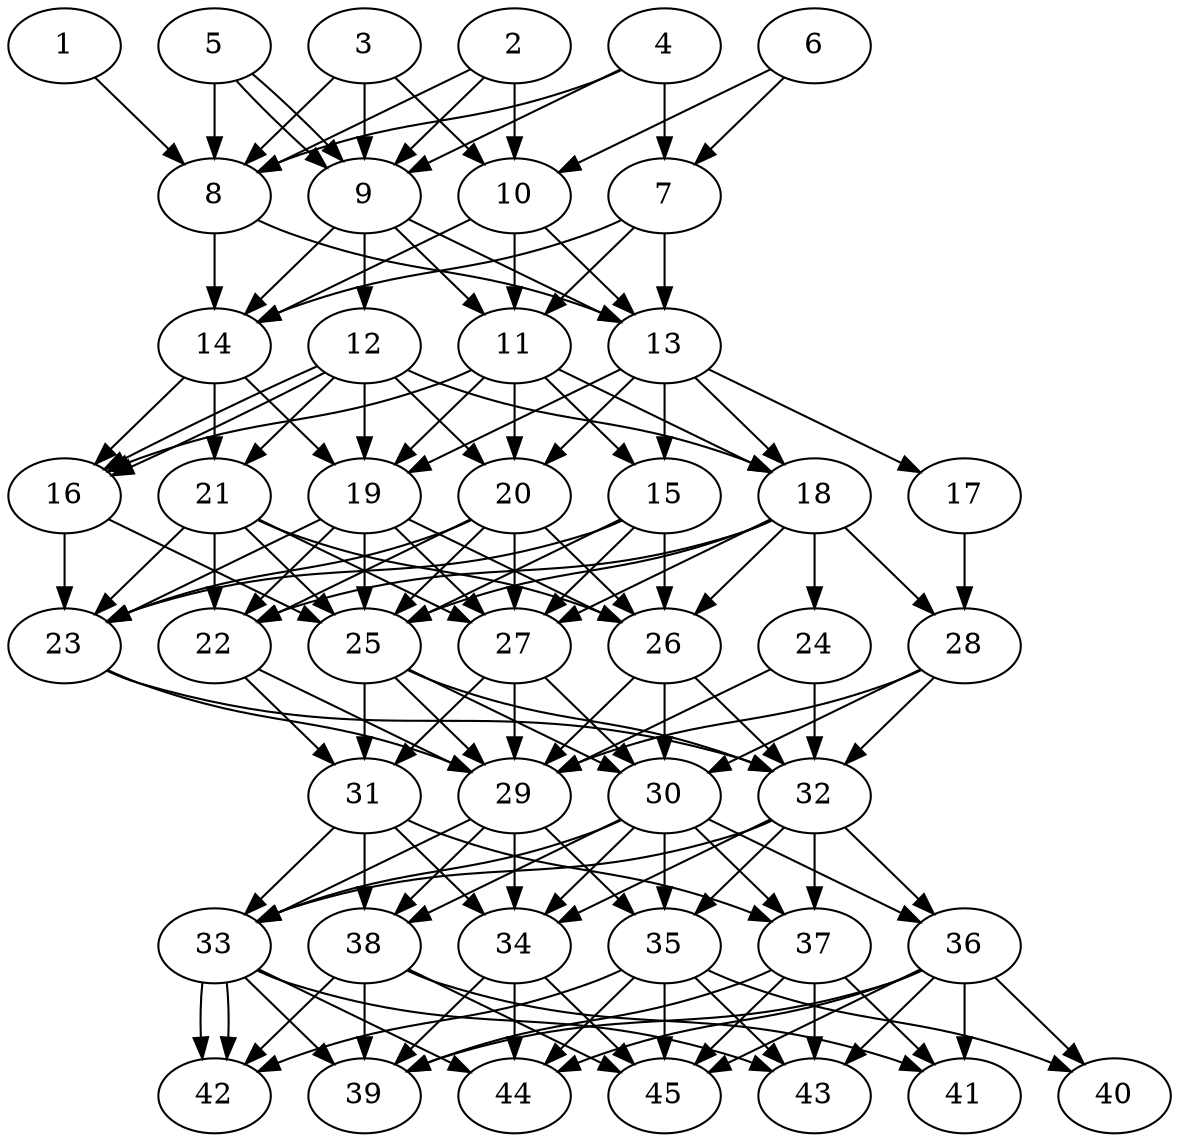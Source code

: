 // DAG automatically generated by daggen at Thu Oct  3 14:07:24 2019
// ./daggen --dot -n 45 --ccr 0.4 --fat 0.5 --regular 0.7 --density 0.9 --mindata 5242880 --maxdata 52428800 
digraph G {
  1 [size="94699520", alpha="0.06", expect_size="37879808"] 
  1 -> 8 [size ="37879808"]
  2 [size="17881600", alpha="0.15", expect_size="7152640"] 
  2 -> 8 [size ="7152640"]
  2 -> 9 [size ="7152640"]
  2 -> 10 [size ="7152640"]
  3 [size="71782400", alpha="0.05", expect_size="28712960"] 
  3 -> 8 [size ="28712960"]
  3 -> 9 [size ="28712960"]
  3 -> 10 [size ="28712960"]
  4 [size="99266560", alpha="0.10", expect_size="39706624"] 
  4 -> 7 [size ="39706624"]
  4 -> 8 [size ="39706624"]
  4 -> 9 [size ="39706624"]
  5 [size="71618560", alpha="0.18", expect_size="28647424"] 
  5 -> 8 [size ="28647424"]
  5 -> 9 [size ="28647424"]
  5 -> 9 [size ="28647424"]
  6 [size="86581760", alpha="0.06", expect_size="34632704"] 
  6 -> 7 [size ="34632704"]
  6 -> 10 [size ="34632704"]
  7 [size="43210240", alpha="0.07", expect_size="17284096"] 
  7 -> 11 [size ="17284096"]
  7 -> 13 [size ="17284096"]
  7 -> 14 [size ="17284096"]
  8 [size="46888960", alpha="0.01", expect_size="18755584"] 
  8 -> 13 [size ="18755584"]
  8 -> 14 [size ="18755584"]
  9 [size="48527360", alpha="0.16", expect_size="19410944"] 
  9 -> 11 [size ="19410944"]
  9 -> 12 [size ="19410944"]
  9 -> 13 [size ="19410944"]
  9 -> 14 [size ="19410944"]
  10 [size="39825920", alpha="0.06", expect_size="15930368"] 
  10 -> 11 [size ="15930368"]
  10 -> 13 [size ="15930368"]
  10 -> 14 [size ="15930368"]
  11 [size="22840320", alpha="0.18", expect_size="9136128"] 
  11 -> 15 [size ="9136128"]
  11 -> 16 [size ="9136128"]
  11 -> 18 [size ="9136128"]
  11 -> 19 [size ="9136128"]
  11 -> 20 [size ="9136128"]
  12 [size="57221120", alpha="0.14", expect_size="22888448"] 
  12 -> 16 [size ="22888448"]
  12 -> 16 [size ="22888448"]
  12 -> 18 [size ="22888448"]
  12 -> 19 [size ="22888448"]
  12 -> 20 [size ="22888448"]
  12 -> 21 [size ="22888448"]
  13 [size="30663680", alpha="0.02", expect_size="12265472"] 
  13 -> 15 [size ="12265472"]
  13 -> 17 [size ="12265472"]
  13 -> 18 [size ="12265472"]
  13 -> 19 [size ="12265472"]
  13 -> 20 [size ="12265472"]
  14 [size="62510080", alpha="0.05", expect_size="25004032"] 
  14 -> 16 [size ="25004032"]
  14 -> 19 [size ="25004032"]
  14 -> 21 [size ="25004032"]
  15 [size="120967680", alpha="0.01", expect_size="48387072"] 
  15 -> 23 [size ="48387072"]
  15 -> 25 [size ="48387072"]
  15 -> 26 [size ="48387072"]
  15 -> 27 [size ="48387072"]
  16 [size="110202880", alpha="0.12", expect_size="44081152"] 
  16 -> 23 [size ="44081152"]
  16 -> 25 [size ="44081152"]
  17 [size="26631680", alpha="0.13", expect_size="10652672"] 
  17 -> 28 [size ="10652672"]
  18 [size="65794560", alpha="0.15", expect_size="26317824"] 
  18 -> 22 [size ="26317824"]
  18 -> 24 [size ="26317824"]
  18 -> 25 [size ="26317824"]
  18 -> 26 [size ="26317824"]
  18 -> 27 [size ="26317824"]
  18 -> 28 [size ="26317824"]
  19 [size="69591040", alpha="0.18", expect_size="27836416"] 
  19 -> 22 [size ="27836416"]
  19 -> 23 [size ="27836416"]
  19 -> 25 [size ="27836416"]
  19 -> 26 [size ="27836416"]
  19 -> 27 [size ="27836416"]
  20 [size="47464960", alpha="0.03", expect_size="18985984"] 
  20 -> 22 [size ="18985984"]
  20 -> 23 [size ="18985984"]
  20 -> 25 [size ="18985984"]
  20 -> 26 [size ="18985984"]
  20 -> 27 [size ="18985984"]
  21 [size="85235200", alpha="0.03", expect_size="34094080"] 
  21 -> 22 [size ="34094080"]
  21 -> 23 [size ="34094080"]
  21 -> 25 [size ="34094080"]
  21 -> 26 [size ="34094080"]
  21 -> 27 [size ="34094080"]
  22 [size="75095040", alpha="0.04", expect_size="30038016"] 
  22 -> 29 [size ="30038016"]
  22 -> 31 [size ="30038016"]
  23 [size="42560000", alpha="0.14", expect_size="17024000"] 
  23 -> 29 [size ="17024000"]
  23 -> 32 [size ="17024000"]
  24 [size="55329280", alpha="0.19", expect_size="22131712"] 
  24 -> 29 [size ="22131712"]
  24 -> 32 [size ="22131712"]
  25 [size="85050880", alpha="0.14", expect_size="34020352"] 
  25 -> 29 [size ="34020352"]
  25 -> 30 [size ="34020352"]
  25 -> 31 [size ="34020352"]
  25 -> 32 [size ="34020352"]
  26 [size="91594240", alpha="0.02", expect_size="36637696"] 
  26 -> 29 [size ="36637696"]
  26 -> 30 [size ="36637696"]
  26 -> 32 [size ="36637696"]
  27 [size="44897280", alpha="0.14", expect_size="17958912"] 
  27 -> 29 [size ="17958912"]
  27 -> 30 [size ="17958912"]
  27 -> 31 [size ="17958912"]
  28 [size="120322560", alpha="0.12", expect_size="48129024"] 
  28 -> 29 [size ="48129024"]
  28 -> 30 [size ="48129024"]
  28 -> 32 [size ="48129024"]
  29 [size="88977920", alpha="0.17", expect_size="35591168"] 
  29 -> 33 [size ="35591168"]
  29 -> 34 [size ="35591168"]
  29 -> 35 [size ="35591168"]
  29 -> 38 [size ="35591168"]
  30 [size="74337280", alpha="0.05", expect_size="29734912"] 
  30 -> 33 [size ="29734912"]
  30 -> 34 [size ="29734912"]
  30 -> 35 [size ="29734912"]
  30 -> 36 [size ="29734912"]
  30 -> 37 [size ="29734912"]
  30 -> 38 [size ="29734912"]
  31 [size="94274560", alpha="0.16", expect_size="37709824"] 
  31 -> 33 [size ="37709824"]
  31 -> 34 [size ="37709824"]
  31 -> 37 [size ="37709824"]
  31 -> 38 [size ="37709824"]
  32 [size="112422400", alpha="0.14", expect_size="44968960"] 
  32 -> 33 [size ="44968960"]
  32 -> 34 [size ="44968960"]
  32 -> 35 [size ="44968960"]
  32 -> 36 [size ="44968960"]
  32 -> 37 [size ="44968960"]
  33 [size="15590400", alpha="0.15", expect_size="6236160"] 
  33 -> 39 [size ="6236160"]
  33 -> 42 [size ="6236160"]
  33 -> 42 [size ="6236160"]
  33 -> 43 [size ="6236160"]
  33 -> 44 [size ="6236160"]
  34 [size="98385920", alpha="0.04", expect_size="39354368"] 
  34 -> 39 [size ="39354368"]
  34 -> 44 [size ="39354368"]
  34 -> 45 [size ="39354368"]
  35 [size="93073920", alpha="0.12", expect_size="37229568"] 
  35 -> 40 [size ="37229568"]
  35 -> 42 [size ="37229568"]
  35 -> 43 [size ="37229568"]
  35 -> 44 [size ="37229568"]
  35 -> 45 [size ="37229568"]
  36 [size="58165760", alpha="0.16", expect_size="23266304"] 
  36 -> 39 [size ="23266304"]
  36 -> 40 [size ="23266304"]
  36 -> 41 [size ="23266304"]
  36 -> 43 [size ="23266304"]
  36 -> 44 [size ="23266304"]
  36 -> 45 [size ="23266304"]
  37 [size="67136000", alpha="0.02", expect_size="26854400"] 
  37 -> 39 [size ="26854400"]
  37 -> 41 [size ="26854400"]
  37 -> 43 [size ="26854400"]
  37 -> 45 [size ="26854400"]
  38 [size="32128000", alpha="0.17", expect_size="12851200"] 
  38 -> 39 [size ="12851200"]
  38 -> 41 [size ="12851200"]
  38 -> 42 [size ="12851200"]
  38 -> 45 [size ="12851200"]
  39 [size="104883200", alpha="0.02", expect_size="41953280"] 
  40 [size="84897280", alpha="0.13", expect_size="33958912"] 
  41 [size="116851200", alpha="0.16", expect_size="46740480"] 
  42 [size="92520960", alpha="0.09", expect_size="37008384"] 
  43 [size="56015360", alpha="0.07", expect_size="22406144"] 
  44 [size="24898560", alpha="0.13", expect_size="9959424"] 
  45 [size="48568320", alpha="0.11", expect_size="19427328"] 
}
